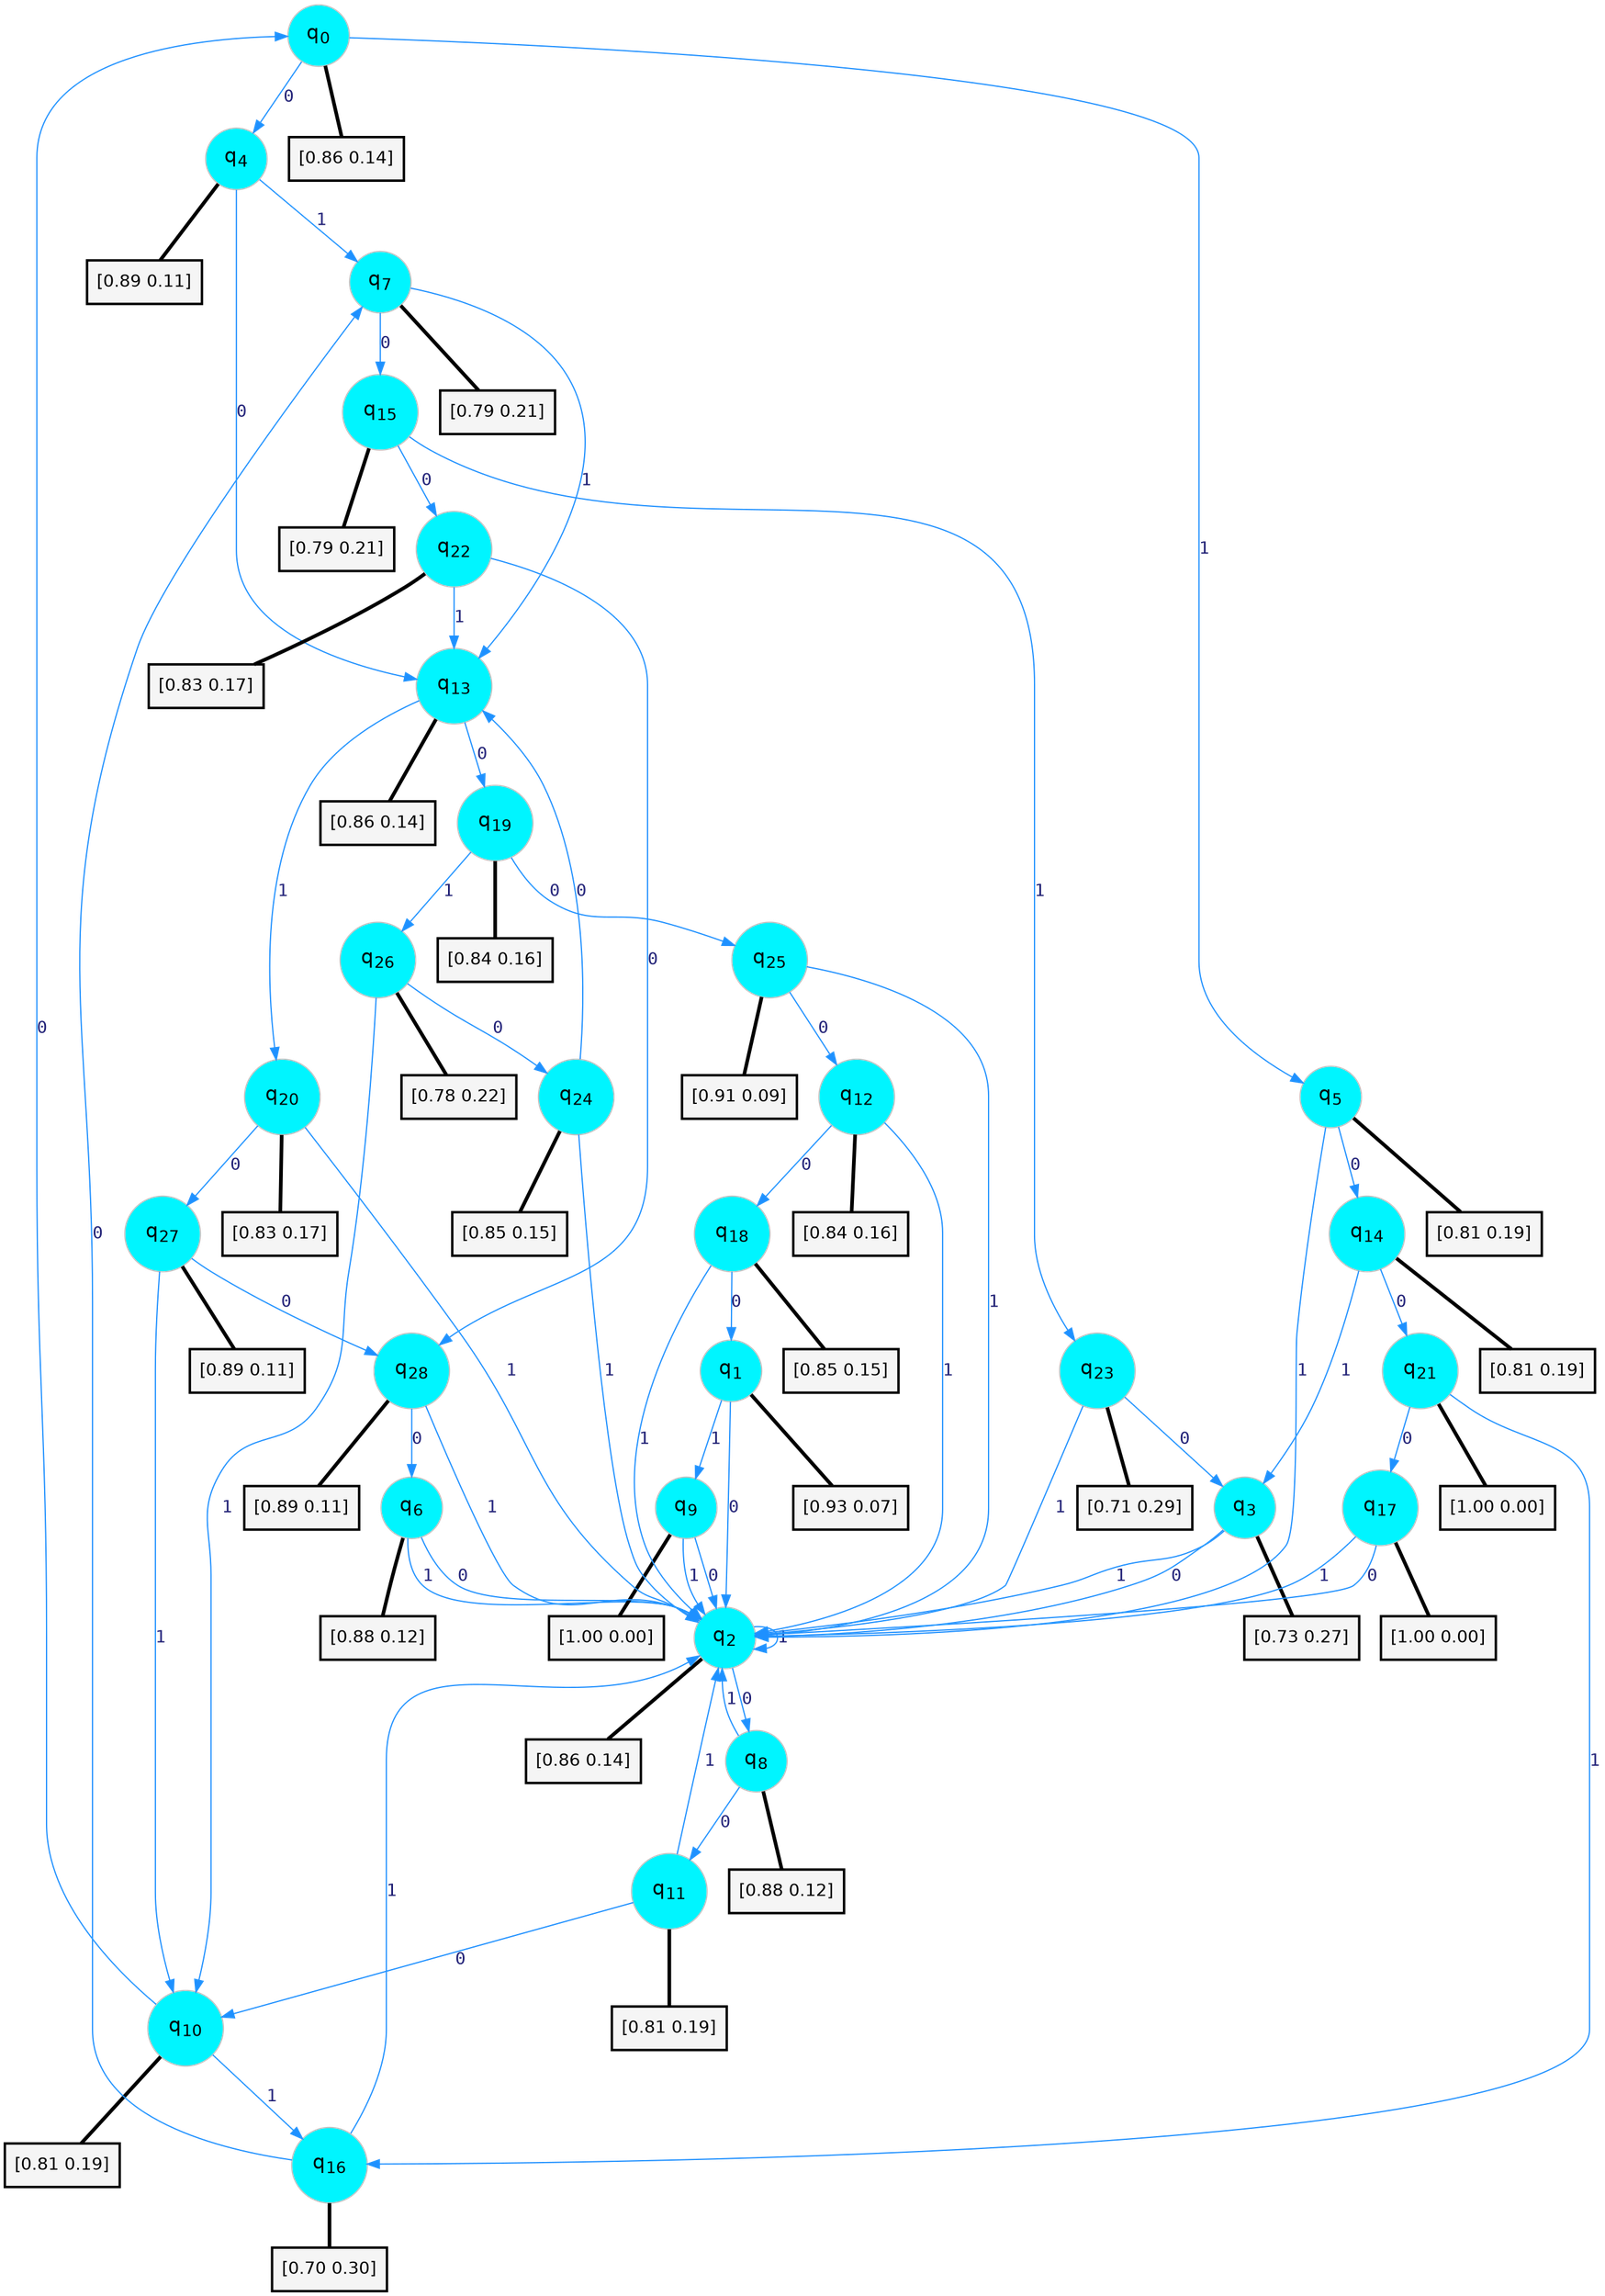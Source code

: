 digraph G {
graph [
bgcolor=transparent, dpi=300, rankdir=TD, size="40,25"];
node [
color=gray, fillcolor=turquoise1, fontcolor=black, fontname=Helvetica, fontsize=16, fontweight=bold, shape=circle, style=filled];
edge [
arrowsize=1, color=dodgerblue1, fontcolor=midnightblue, fontname=courier, fontweight=bold, penwidth=1, style=solid, weight=20];
0[label=<q<SUB>0</SUB>>];
1[label=<q<SUB>1</SUB>>];
2[label=<q<SUB>2</SUB>>];
3[label=<q<SUB>3</SUB>>];
4[label=<q<SUB>4</SUB>>];
5[label=<q<SUB>5</SUB>>];
6[label=<q<SUB>6</SUB>>];
7[label=<q<SUB>7</SUB>>];
8[label=<q<SUB>8</SUB>>];
9[label=<q<SUB>9</SUB>>];
10[label=<q<SUB>10</SUB>>];
11[label=<q<SUB>11</SUB>>];
12[label=<q<SUB>12</SUB>>];
13[label=<q<SUB>13</SUB>>];
14[label=<q<SUB>14</SUB>>];
15[label=<q<SUB>15</SUB>>];
16[label=<q<SUB>16</SUB>>];
17[label=<q<SUB>17</SUB>>];
18[label=<q<SUB>18</SUB>>];
19[label=<q<SUB>19</SUB>>];
20[label=<q<SUB>20</SUB>>];
21[label=<q<SUB>21</SUB>>];
22[label=<q<SUB>22</SUB>>];
23[label=<q<SUB>23</SUB>>];
24[label=<q<SUB>24</SUB>>];
25[label=<q<SUB>25</SUB>>];
26[label=<q<SUB>26</SUB>>];
27[label=<q<SUB>27</SUB>>];
28[label=<q<SUB>28</SUB>>];
29[label="[0.86 0.14]", shape=box,fontcolor=black, fontname=Helvetica, fontsize=14, penwidth=2, fillcolor=whitesmoke,color=black];
30[label="[0.93 0.07]", shape=box,fontcolor=black, fontname=Helvetica, fontsize=14, penwidth=2, fillcolor=whitesmoke,color=black];
31[label="[0.86 0.14]", shape=box,fontcolor=black, fontname=Helvetica, fontsize=14, penwidth=2, fillcolor=whitesmoke,color=black];
32[label="[0.73 0.27]", shape=box,fontcolor=black, fontname=Helvetica, fontsize=14, penwidth=2, fillcolor=whitesmoke,color=black];
33[label="[0.89 0.11]", shape=box,fontcolor=black, fontname=Helvetica, fontsize=14, penwidth=2, fillcolor=whitesmoke,color=black];
34[label="[0.81 0.19]", shape=box,fontcolor=black, fontname=Helvetica, fontsize=14, penwidth=2, fillcolor=whitesmoke,color=black];
35[label="[0.88 0.12]", shape=box,fontcolor=black, fontname=Helvetica, fontsize=14, penwidth=2, fillcolor=whitesmoke,color=black];
36[label="[0.79 0.21]", shape=box,fontcolor=black, fontname=Helvetica, fontsize=14, penwidth=2, fillcolor=whitesmoke,color=black];
37[label="[0.88 0.12]", shape=box,fontcolor=black, fontname=Helvetica, fontsize=14, penwidth=2, fillcolor=whitesmoke,color=black];
38[label="[1.00 0.00]", shape=box,fontcolor=black, fontname=Helvetica, fontsize=14, penwidth=2, fillcolor=whitesmoke,color=black];
39[label="[0.81 0.19]", shape=box,fontcolor=black, fontname=Helvetica, fontsize=14, penwidth=2, fillcolor=whitesmoke,color=black];
40[label="[0.81 0.19]", shape=box,fontcolor=black, fontname=Helvetica, fontsize=14, penwidth=2, fillcolor=whitesmoke,color=black];
41[label="[0.84 0.16]", shape=box,fontcolor=black, fontname=Helvetica, fontsize=14, penwidth=2, fillcolor=whitesmoke,color=black];
42[label="[0.86 0.14]", shape=box,fontcolor=black, fontname=Helvetica, fontsize=14, penwidth=2, fillcolor=whitesmoke,color=black];
43[label="[0.81 0.19]", shape=box,fontcolor=black, fontname=Helvetica, fontsize=14, penwidth=2, fillcolor=whitesmoke,color=black];
44[label="[0.79 0.21]", shape=box,fontcolor=black, fontname=Helvetica, fontsize=14, penwidth=2, fillcolor=whitesmoke,color=black];
45[label="[0.70 0.30]", shape=box,fontcolor=black, fontname=Helvetica, fontsize=14, penwidth=2, fillcolor=whitesmoke,color=black];
46[label="[1.00 0.00]", shape=box,fontcolor=black, fontname=Helvetica, fontsize=14, penwidth=2, fillcolor=whitesmoke,color=black];
47[label="[0.85 0.15]", shape=box,fontcolor=black, fontname=Helvetica, fontsize=14, penwidth=2, fillcolor=whitesmoke,color=black];
48[label="[0.84 0.16]", shape=box,fontcolor=black, fontname=Helvetica, fontsize=14, penwidth=2, fillcolor=whitesmoke,color=black];
49[label="[0.83 0.17]", shape=box,fontcolor=black, fontname=Helvetica, fontsize=14, penwidth=2, fillcolor=whitesmoke,color=black];
50[label="[1.00 0.00]", shape=box,fontcolor=black, fontname=Helvetica, fontsize=14, penwidth=2, fillcolor=whitesmoke,color=black];
51[label="[0.83 0.17]", shape=box,fontcolor=black, fontname=Helvetica, fontsize=14, penwidth=2, fillcolor=whitesmoke,color=black];
52[label="[0.71 0.29]", shape=box,fontcolor=black, fontname=Helvetica, fontsize=14, penwidth=2, fillcolor=whitesmoke,color=black];
53[label="[0.85 0.15]", shape=box,fontcolor=black, fontname=Helvetica, fontsize=14, penwidth=2, fillcolor=whitesmoke,color=black];
54[label="[0.91 0.09]", shape=box,fontcolor=black, fontname=Helvetica, fontsize=14, penwidth=2, fillcolor=whitesmoke,color=black];
55[label="[0.78 0.22]", shape=box,fontcolor=black, fontname=Helvetica, fontsize=14, penwidth=2, fillcolor=whitesmoke,color=black];
56[label="[0.89 0.11]", shape=box,fontcolor=black, fontname=Helvetica, fontsize=14, penwidth=2, fillcolor=whitesmoke,color=black];
57[label="[0.89 0.11]", shape=box,fontcolor=black, fontname=Helvetica, fontsize=14, penwidth=2, fillcolor=whitesmoke,color=black];
0->4 [label=0];
0->5 [label=1];
0->29 [arrowhead=none, penwidth=3,color=black];
1->2 [label=0];
1->9 [label=1];
1->30 [arrowhead=none, penwidth=3,color=black];
2->8 [label=0];
2->2 [label=1];
2->31 [arrowhead=none, penwidth=3,color=black];
3->2 [label=0];
3->2 [label=1];
3->32 [arrowhead=none, penwidth=3,color=black];
4->13 [label=0];
4->7 [label=1];
4->33 [arrowhead=none, penwidth=3,color=black];
5->14 [label=0];
5->2 [label=1];
5->34 [arrowhead=none, penwidth=3,color=black];
6->2 [label=0];
6->2 [label=1];
6->35 [arrowhead=none, penwidth=3,color=black];
7->15 [label=0];
7->13 [label=1];
7->36 [arrowhead=none, penwidth=3,color=black];
8->11 [label=0];
8->2 [label=1];
8->37 [arrowhead=none, penwidth=3,color=black];
9->2 [label=0];
9->2 [label=1];
9->38 [arrowhead=none, penwidth=3,color=black];
10->0 [label=0];
10->16 [label=1];
10->39 [arrowhead=none, penwidth=3,color=black];
11->10 [label=0];
11->2 [label=1];
11->40 [arrowhead=none, penwidth=3,color=black];
12->18 [label=0];
12->2 [label=1];
12->41 [arrowhead=none, penwidth=3,color=black];
13->19 [label=0];
13->20 [label=1];
13->42 [arrowhead=none, penwidth=3,color=black];
14->21 [label=0];
14->3 [label=1];
14->43 [arrowhead=none, penwidth=3,color=black];
15->22 [label=0];
15->23 [label=1];
15->44 [arrowhead=none, penwidth=3,color=black];
16->7 [label=0];
16->2 [label=1];
16->45 [arrowhead=none, penwidth=3,color=black];
17->2 [label=0];
17->2 [label=1];
17->46 [arrowhead=none, penwidth=3,color=black];
18->1 [label=0];
18->2 [label=1];
18->47 [arrowhead=none, penwidth=3,color=black];
19->25 [label=0];
19->26 [label=1];
19->48 [arrowhead=none, penwidth=3,color=black];
20->27 [label=0];
20->2 [label=1];
20->49 [arrowhead=none, penwidth=3,color=black];
21->17 [label=0];
21->16 [label=1];
21->50 [arrowhead=none, penwidth=3,color=black];
22->28 [label=0];
22->13 [label=1];
22->51 [arrowhead=none, penwidth=3,color=black];
23->3 [label=0];
23->2 [label=1];
23->52 [arrowhead=none, penwidth=3,color=black];
24->13 [label=0];
24->2 [label=1];
24->53 [arrowhead=none, penwidth=3,color=black];
25->12 [label=0];
25->2 [label=1];
25->54 [arrowhead=none, penwidth=3,color=black];
26->24 [label=0];
26->10 [label=1];
26->55 [arrowhead=none, penwidth=3,color=black];
27->28 [label=0];
27->10 [label=1];
27->56 [arrowhead=none, penwidth=3,color=black];
28->6 [label=0];
28->2 [label=1];
28->57 [arrowhead=none, penwidth=3,color=black];
}
